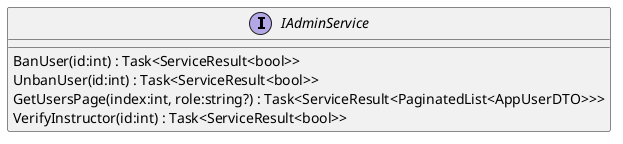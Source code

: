 @startuml
interface IAdminService {
    BanUser(id:int) : Task<ServiceResult<bool>>
    UnbanUser(id:int) : Task<ServiceResult<bool>>
    GetUsersPage(index:int, role:string?) : Task<ServiceResult<PaginatedList<AppUserDTO>>>
    VerifyInstructor(id:int) : Task<ServiceResult<bool>>
}
@enduml
